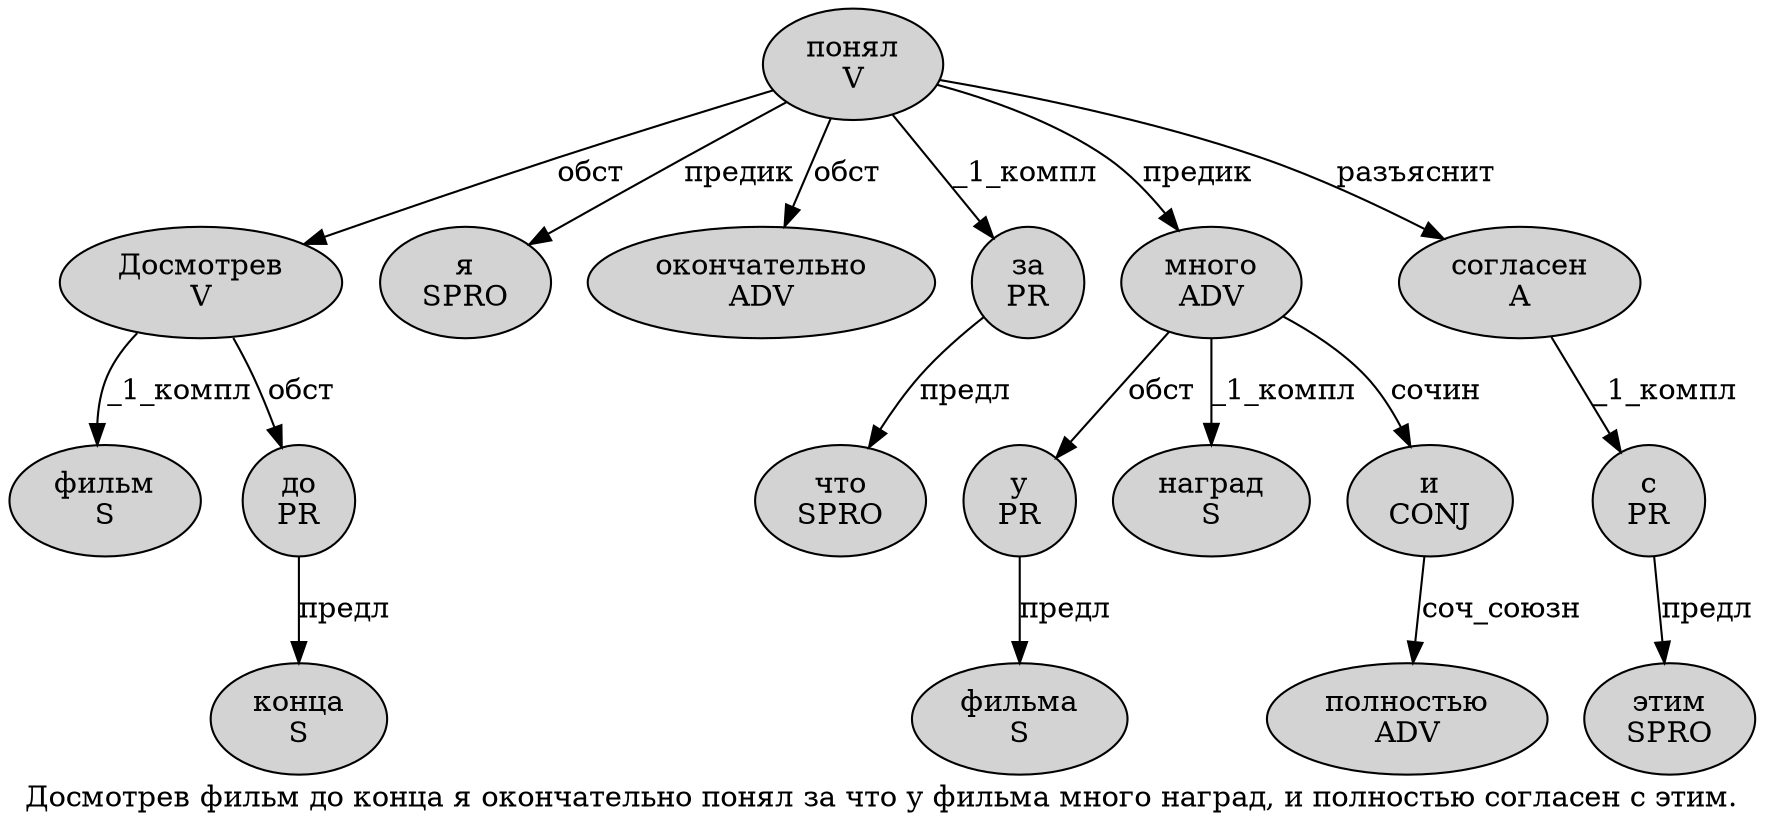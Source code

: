 digraph SENTENCE_1796 {
	graph [label="Досмотрев фильм до конца я окончательно понял за что у фильма много наград, и полностью согласен с этим."]
	node [style=filled]
		0 [label="Досмотрев
V" color="" fillcolor=lightgray penwidth=1 shape=ellipse]
		1 [label="фильм
S" color="" fillcolor=lightgray penwidth=1 shape=ellipse]
		2 [label="до
PR" color="" fillcolor=lightgray penwidth=1 shape=ellipse]
		3 [label="конца
S" color="" fillcolor=lightgray penwidth=1 shape=ellipse]
		4 [label="я
SPRO" color="" fillcolor=lightgray penwidth=1 shape=ellipse]
		5 [label="окончательно
ADV" color="" fillcolor=lightgray penwidth=1 shape=ellipse]
		6 [label="понял
V" color="" fillcolor=lightgray penwidth=1 shape=ellipse]
		7 [label="за
PR" color="" fillcolor=lightgray penwidth=1 shape=ellipse]
		8 [label="что
SPRO" color="" fillcolor=lightgray penwidth=1 shape=ellipse]
		9 [label="у
PR" color="" fillcolor=lightgray penwidth=1 shape=ellipse]
		10 [label="фильма
S" color="" fillcolor=lightgray penwidth=1 shape=ellipse]
		11 [label="много
ADV" color="" fillcolor=lightgray penwidth=1 shape=ellipse]
		12 [label="наград
S" color="" fillcolor=lightgray penwidth=1 shape=ellipse]
		14 [label="и
CONJ" color="" fillcolor=lightgray penwidth=1 shape=ellipse]
		15 [label="полностью
ADV" color="" fillcolor=lightgray penwidth=1 shape=ellipse]
		16 [label="согласен
A" color="" fillcolor=lightgray penwidth=1 shape=ellipse]
		17 [label="с
PR" color="" fillcolor=lightgray penwidth=1 shape=ellipse]
		18 [label="этим
SPRO" color="" fillcolor=lightgray penwidth=1 shape=ellipse]
			2 -> 3 [label="предл"]
			17 -> 18 [label="предл"]
			14 -> 15 [label="соч_союзн"]
			16 -> 17 [label="_1_компл"]
			9 -> 10 [label="предл"]
			7 -> 8 [label="предл"]
			6 -> 0 [label="обст"]
			6 -> 4 [label="предик"]
			6 -> 5 [label="обст"]
			6 -> 7 [label="_1_компл"]
			6 -> 11 [label="предик"]
			6 -> 16 [label="разъяснит"]
			0 -> 1 [label="_1_компл"]
			0 -> 2 [label="обст"]
			11 -> 9 [label="обст"]
			11 -> 12 [label="_1_компл"]
			11 -> 14 [label="сочин"]
}